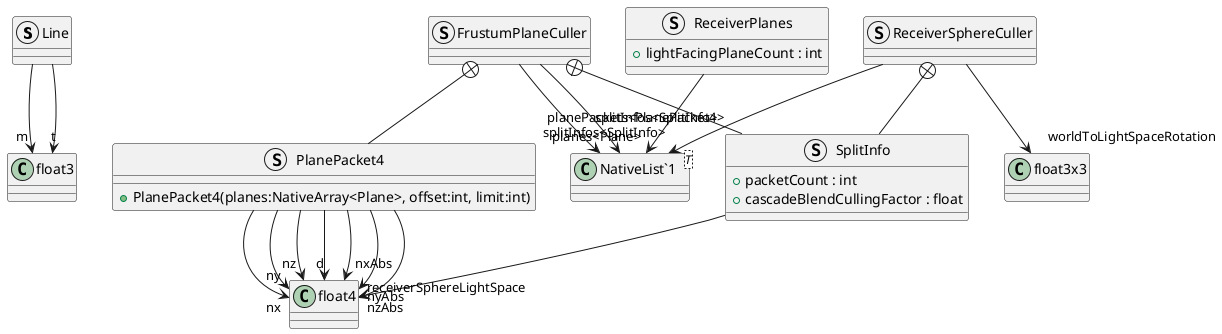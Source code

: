 @startuml
struct Line {
}
struct ReceiverPlanes {
    + lightFacingPlaneCount : int
}
struct FrustumPlaneCuller {
}
struct ReceiverSphereCuller {
}
class "NativeList`1"<T> {
}
struct PlanePacket4 {
    + PlanePacket4(planes:NativeArray<Plane>, offset:int, limit:int)
}
struct SplitInfo {
    + packetCount : int
}
struct SplitInfo {
    + cascadeBlendCullingFactor : float
}
Line --> "m" float3
Line --> "t" float3
ReceiverPlanes --> "planes<Plane>" "NativeList`1"
FrustumPlaneCuller --> "planePackets<PlanePacket4>" "NativeList`1"
FrustumPlaneCuller --> "splitInfos<SplitInfo>" "NativeList`1"
ReceiverSphereCuller --> "splitInfos<SplitInfo>" "NativeList`1"
ReceiverSphereCuller --> "worldToLightSpaceRotation" float3x3
FrustumPlaneCuller +-- PlanePacket4
PlanePacket4 --> "nx" float4
PlanePacket4 --> "ny" float4
PlanePacket4 --> "nz" float4
PlanePacket4 --> "d" float4
PlanePacket4 --> "nxAbs" float4
PlanePacket4 --> "nyAbs" float4
PlanePacket4 --> "nzAbs" float4
FrustumPlaneCuller +-- SplitInfo
ReceiverSphereCuller +-- SplitInfo
SplitInfo --> "receiverSphereLightSpace" float4
@enduml
